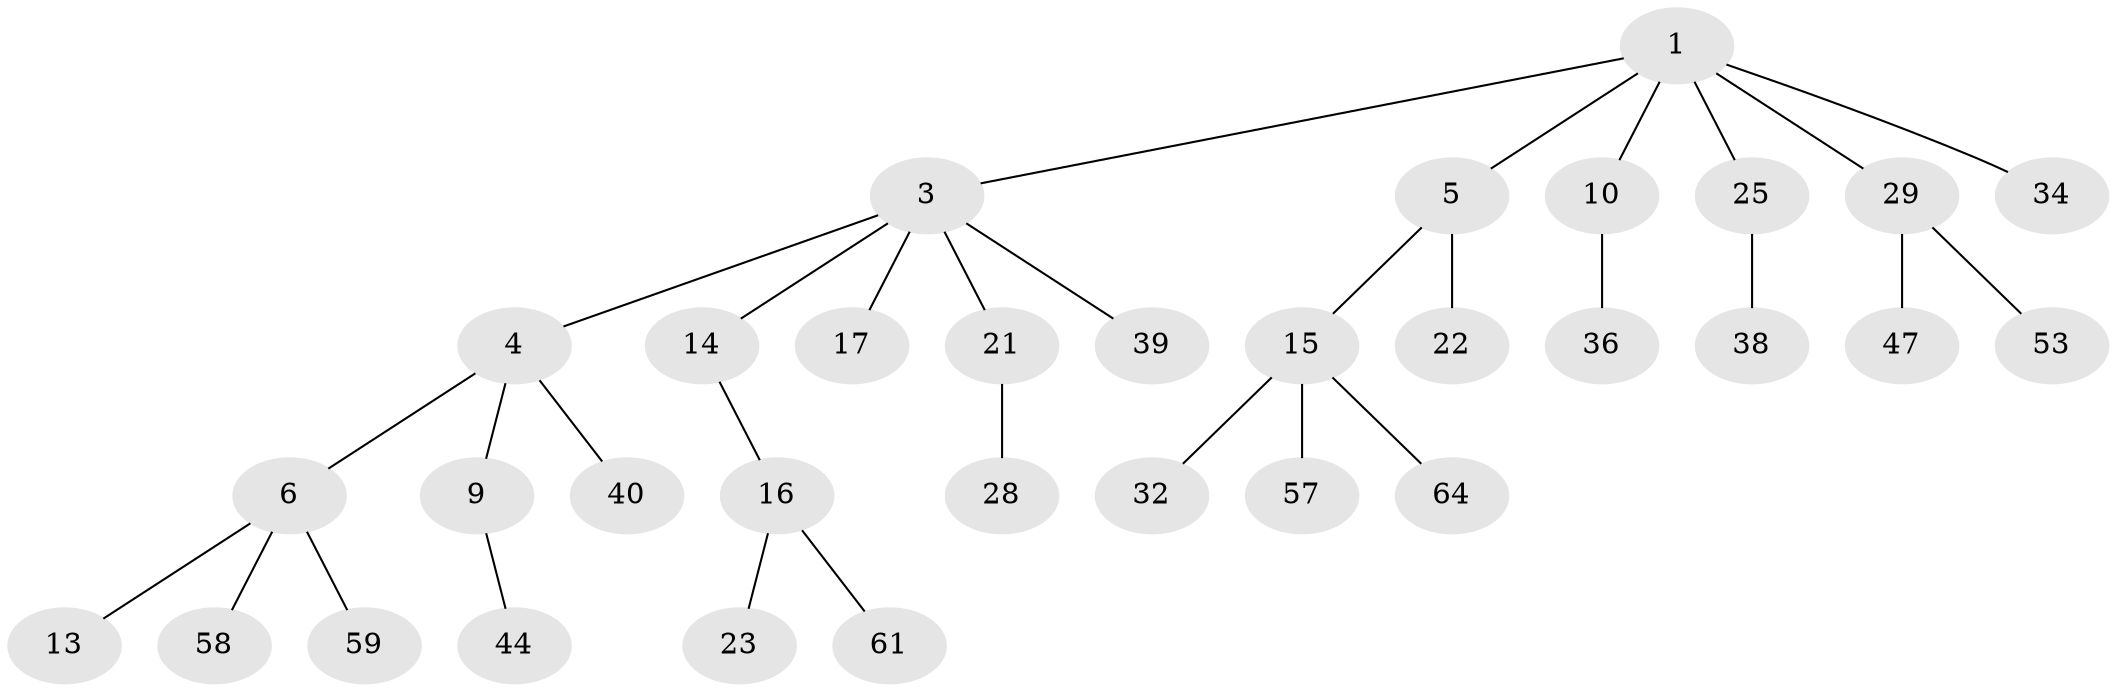 // original degree distribution, {6: 0.03125, 2: 0.25, 4: 0.09375, 3: 0.078125, 5: 0.03125, 1: 0.515625}
// Generated by graph-tools (version 1.1) at 2025/15/03/09/25 04:15:33]
// undirected, 32 vertices, 31 edges
graph export_dot {
graph [start="1"]
  node [color=gray90,style=filled];
  1 [super="+2"];
  3 [super="+11"];
  4;
  5 [super="+7+18"];
  6 [super="+35+8"];
  9 [super="+12"];
  10 [super="+51+33"];
  13;
  14 [super="+55"];
  15;
  16 [super="+37+41"];
  17 [super="+45+52+27+26+42"];
  21;
  22;
  23;
  25 [super="+31"];
  28 [super="+50"];
  29;
  32;
  34 [super="+49"];
  36;
  38;
  39;
  40 [super="+43"];
  44;
  47;
  53;
  57;
  58;
  59;
  61;
  64;
  1 -- 3;
  1 -- 5;
  1 -- 25;
  1 -- 29;
  1 -- 34;
  1 -- 10;
  3 -- 4;
  3 -- 21;
  3 -- 17;
  3 -- 14;
  3 -- 39;
  4 -- 6;
  4 -- 9;
  4 -- 40;
  5 -- 22;
  5 -- 15;
  6 -- 58;
  6 -- 59;
  6 -- 13;
  9 -- 44;
  10 -- 36;
  14 -- 16;
  15 -- 32;
  15 -- 57;
  15 -- 64;
  16 -- 23;
  16 -- 61;
  21 -- 28;
  25 -- 38;
  29 -- 47;
  29 -- 53;
}

